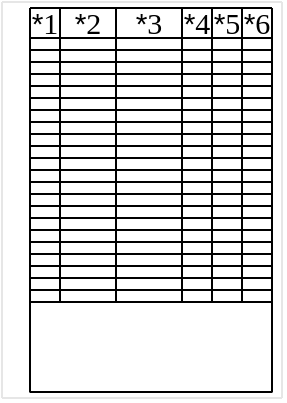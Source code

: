 <mxfile version="14.5.1" type="device"><diagram id="fWMgHjwgeKHoRminFSKL" name="Page-1"><mxGraphModel dx="739" dy="746" grid="1" gridSize="1" guides="1" tooltips="1" connect="1" arrows="1" fold="1" page="1" pageScale="1" pageWidth="280" pageHeight="200" math="0" shadow="0"><root><mxCell id="0"/><mxCell id="1" parent="0"/><mxCell id="yyQ3hnFOxFSLKmZT13JD-5" value="" style="endArrow=none;html=1;strokeColor=#E6E6E6;" parent="1" edge="1"><mxGeometry width="50" height="50" relative="1" as="geometry"><mxPoint x="70" y="-1" as="sourcePoint"/><mxPoint x="70" y="-199" as="targetPoint"/></mxGeometry></mxCell><mxCell id="yyQ3hnFOxFSLKmZT13JD-6" value="" style="endArrow=none;html=1;strokeColor=#E6E6E6;" parent="1" edge="1"><mxGeometry width="50" height="50" relative="1" as="geometry"><mxPoint x="210" y="-1" as="sourcePoint"/><mxPoint x="210" y="-199" as="targetPoint"/></mxGeometry></mxCell><mxCell id="yyQ3hnFOxFSLKmZT13JD-7" value="" style="endArrow=none;html=1;strokeColor=#E6E6E6;" parent="1" edge="1"><mxGeometry width="50" height="50" relative="1" as="geometry"><mxPoint x="210" y="-199" as="sourcePoint"/><mxPoint x="70" y="-199" as="targetPoint"/></mxGeometry></mxCell><mxCell id="yyQ3hnFOxFSLKmZT13JD-8" value="" style="endArrow=none;html=1;strokeColor=#E6E6E6;" parent="1" edge="1"><mxGeometry width="50" height="50" relative="1" as="geometry"><mxPoint x="210" y="-1" as="sourcePoint"/><mxPoint x="70" y="-1" as="targetPoint"/></mxGeometry></mxCell><mxCell id="yyQ3hnFOxFSLKmZT13JD-9" value="" style="endArrow=none;html=1;" parent="1" edge="1"><mxGeometry width="50" height="50" relative="1" as="geometry"><mxPoint x="84" y="-3.777" as="sourcePoint"/><mxPoint x="84" y="-196" as="targetPoint"/></mxGeometry></mxCell><mxCell id="yyQ3hnFOxFSLKmZT13JD-10" value="" style="endArrow=none;html=1;" parent="1" edge="1"><mxGeometry width="50" height="50" relative="1" as="geometry"><mxPoint x="205" y="-3.777" as="sourcePoint"/><mxPoint x="205" y="-196" as="targetPoint"/></mxGeometry></mxCell><mxCell id="yyQ3hnFOxFSLKmZT13JD-11" value="" style="endArrow=none;html=1;" parent="1" edge="1"><mxGeometry width="50" height="50" relative="1" as="geometry"><mxPoint x="205" y="-196" as="sourcePoint"/><mxPoint x="84" y="-196" as="targetPoint"/></mxGeometry></mxCell><mxCell id="yyQ3hnFOxFSLKmZT13JD-12" value="" style="endArrow=none;html=1;" parent="1" edge="1"><mxGeometry width="50" height="50" relative="1" as="geometry"><mxPoint x="205" y="-4" as="sourcePoint"/><mxPoint x="84.0" y="-4" as="targetPoint"/></mxGeometry></mxCell><mxCell id="V0tRKGm8w8IG-le7UdCK-32" value="&lt;font face=&quot;Helvetica&quot; style=&quot;font-size: 15px;&quot;&gt;*&lt;/font&gt;2" style="text;html=1;strokeColor=none;fillColor=none;align=center;verticalAlign=middle;whiteSpace=wrap;rounded=0;fontFamily=Verdana;fontSize=15;" parent="1" vertex="1"><mxGeometry x="100" y="-194" width="26" height="10" as="geometry"/></mxCell><mxCell id="J4jYNJ_OU-vNcCdSDR9g-6" value="" style="endArrow=none;html=1;" parent="1" edge="1"><mxGeometry width="50" height="50" relative="1" as="geometry"><mxPoint x="99" y="-49" as="sourcePoint"/><mxPoint x="99.0" y="-196.11" as="targetPoint"/></mxGeometry></mxCell><mxCell id="J4jYNJ_OU-vNcCdSDR9g-7" value="" style="endArrow=none;html=1;" parent="1" edge="1"><mxGeometry width="50" height="50" relative="1" as="geometry"><mxPoint x="127" y="-49" as="sourcePoint"/><mxPoint x="127.0" y="-196.11" as="targetPoint"/></mxGeometry></mxCell><mxCell id="J4jYNJ_OU-vNcCdSDR9g-8" value="" style="endArrow=none;html=1;" parent="1" edge="1"><mxGeometry width="50" height="50" relative="1" as="geometry"><mxPoint x="160" y="-49" as="sourcePoint"/><mxPoint x="160.0" y="-196.11" as="targetPoint"/></mxGeometry></mxCell><mxCell id="J4jYNJ_OU-vNcCdSDR9g-9" value="" style="endArrow=none;html=1;" parent="1" edge="1"><mxGeometry width="50" height="50" relative="1" as="geometry"><mxPoint x="175" y="-49" as="sourcePoint"/><mxPoint x="175.0" y="-196.11" as="targetPoint"/></mxGeometry></mxCell><mxCell id="J4jYNJ_OU-vNcCdSDR9g-10" value="" style="endArrow=none;html=1;" parent="1" edge="1"><mxGeometry width="50" height="50" relative="1" as="geometry"><mxPoint x="190" y="-49" as="sourcePoint"/><mxPoint x="190.0" y="-196.11" as="targetPoint"/></mxGeometry></mxCell><mxCell id="J4jYNJ_OU-vNcCdSDR9g-11" value="" style="endArrow=none;html=1;" parent="1" edge="1"><mxGeometry width="50" height="50" relative="1" as="geometry"><mxPoint x="205" y="-181" as="sourcePoint"/><mxPoint x="84" y="-181" as="targetPoint"/></mxGeometry></mxCell><mxCell id="J4jYNJ_OU-vNcCdSDR9g-12" value="&lt;font style=&quot;font-size: 15px&quot; face=&quot;Helvetica&quot;&gt;*&lt;/font&gt;3" style="text;html=1;strokeColor=none;fillColor=none;align=center;verticalAlign=middle;whiteSpace=wrap;rounded=0;fontFamily=Verdana;fontSize=15;" parent="1" vertex="1"><mxGeometry x="128" y="-194" width="31" height="10" as="geometry"/></mxCell><mxCell id="J4jYNJ_OU-vNcCdSDR9g-13" value="&lt;font face=&quot;Helvetica&quot; style=&quot;font-size: 15px;&quot;&gt;*&lt;/font&gt;1" style="text;html=1;strokeColor=none;fillColor=none;align=center;verticalAlign=middle;whiteSpace=wrap;rounded=0;fontFamily=Verdana;fontSize=15;" parent="1" vertex="1"><mxGeometry x="85" y="-194" width="13" height="10" as="geometry"/></mxCell><mxCell id="J4jYNJ_OU-vNcCdSDR9g-14" value="&lt;font face=&quot;Helvetica&quot; style=&quot;font-size: 15px;&quot;&gt;*&lt;/font&gt;6" style="text;html=1;strokeColor=none;fillColor=none;align=center;verticalAlign=middle;whiteSpace=wrap;rounded=0;fontFamily=Verdana;fontSize=15;" parent="1" vertex="1"><mxGeometry x="191" y="-194" width="13" height="10" as="geometry"/></mxCell><mxCell id="J4jYNJ_OU-vNcCdSDR9g-15" value="&lt;font face=&quot;Helvetica&quot; style=&quot;font-size: 15px;&quot;&gt;*&lt;/font&gt;5" style="text;html=1;strokeColor=none;fillColor=none;align=center;verticalAlign=middle;whiteSpace=wrap;rounded=0;fontFamily=Verdana;fontSize=15;" parent="1" vertex="1"><mxGeometry x="176" y="-194" width="13" height="10" as="geometry"/></mxCell><mxCell id="J4jYNJ_OU-vNcCdSDR9g-16" value="&lt;font face=&quot;Helvetica&quot; style=&quot;font-size: 15px&quot;&gt;*&lt;/font&gt;&lt;font style=&quot;font-size: 15px&quot;&gt;4&lt;/font&gt;" style="text;html=1;strokeColor=none;fillColor=none;align=center;verticalAlign=middle;whiteSpace=wrap;rounded=0;fontFamily=Verdana;fontSize=15;" parent="1" vertex="1"><mxGeometry x="161" y="-194" width="13" height="10" as="geometry"/></mxCell><mxCell id="J4jYNJ_OU-vNcCdSDR9g-17" value="" style="endArrow=none;html=1;" parent="1" edge="1"><mxGeometry width="50" height="50" relative="1" as="geometry"><mxPoint x="205" y="-175" as="sourcePoint"/><mxPoint x="84" y="-175" as="targetPoint"/></mxGeometry></mxCell><mxCell id="J4jYNJ_OU-vNcCdSDR9g-19" value="" style="endArrow=none;html=1;" parent="1" edge="1"><mxGeometry width="50" height="50" relative="1" as="geometry"><mxPoint x="205" y="-169" as="sourcePoint"/><mxPoint x="84" y="-169" as="targetPoint"/></mxGeometry></mxCell><mxCell id="J4jYNJ_OU-vNcCdSDR9g-20" value="" style="endArrow=none;html=1;" parent="1" edge="1"><mxGeometry width="50" height="50" relative="1" as="geometry"><mxPoint x="205" y="-163.0" as="sourcePoint"/><mxPoint x="84" y="-163.0" as="targetPoint"/></mxGeometry></mxCell><mxCell id="J4jYNJ_OU-vNcCdSDR9g-21" value="" style="endArrow=none;html=1;" parent="1" edge="1"><mxGeometry width="50" height="50" relative="1" as="geometry"><mxPoint x="205" y="-157" as="sourcePoint"/><mxPoint x="84" y="-157" as="targetPoint"/></mxGeometry></mxCell><mxCell id="J4jYNJ_OU-vNcCdSDR9g-22" value="" style="endArrow=none;html=1;" parent="1" edge="1"><mxGeometry width="50" height="50" relative="1" as="geometry"><mxPoint x="205" y="-151" as="sourcePoint"/><mxPoint x="84" y="-151" as="targetPoint"/></mxGeometry></mxCell><mxCell id="J4jYNJ_OU-vNcCdSDR9g-23" value="" style="endArrow=none;html=1;" parent="1" edge="1"><mxGeometry width="50" height="50" relative="1" as="geometry"><mxPoint x="205" y="-121" as="sourcePoint"/><mxPoint x="84" y="-121" as="targetPoint"/></mxGeometry></mxCell><mxCell id="J4jYNJ_OU-vNcCdSDR9g-24" value="" style="endArrow=none;html=1;" parent="1" edge="1"><mxGeometry width="50" height="50" relative="1" as="geometry"><mxPoint x="205" y="-127" as="sourcePoint"/><mxPoint x="84" y="-127" as="targetPoint"/></mxGeometry></mxCell><mxCell id="J4jYNJ_OU-vNcCdSDR9g-25" value="" style="endArrow=none;html=1;" parent="1" edge="1"><mxGeometry width="50" height="50" relative="1" as="geometry"><mxPoint x="205" y="-133" as="sourcePoint"/><mxPoint x="84" y="-133" as="targetPoint"/></mxGeometry></mxCell><mxCell id="J4jYNJ_OU-vNcCdSDR9g-26" value="" style="endArrow=none;html=1;" parent="1" edge="1"><mxGeometry width="50" height="50" relative="1" as="geometry"><mxPoint x="205" y="-139" as="sourcePoint"/><mxPoint x="84" y="-139" as="targetPoint"/></mxGeometry></mxCell><mxCell id="J4jYNJ_OU-vNcCdSDR9g-27" value="" style="endArrow=none;html=1;" parent="1" edge="1"><mxGeometry width="50" height="50" relative="1" as="geometry"><mxPoint x="205" y="-145" as="sourcePoint"/><mxPoint x="84" y="-145" as="targetPoint"/></mxGeometry></mxCell><mxCell id="J4jYNJ_OU-vNcCdSDR9g-28" value="" style="endArrow=none;html=1;" parent="1" edge="1"><mxGeometry width="50" height="50" relative="1" as="geometry"><mxPoint x="205" y="-121" as="sourcePoint"/><mxPoint x="84" y="-121" as="targetPoint"/></mxGeometry></mxCell><mxCell id="J4jYNJ_OU-vNcCdSDR9g-29" value="" style="endArrow=none;html=1;" parent="1" edge="1"><mxGeometry width="50" height="50" relative="1" as="geometry"><mxPoint x="205" y="-127" as="sourcePoint"/><mxPoint x="84" y="-127" as="targetPoint"/></mxGeometry></mxCell><mxCell id="J4jYNJ_OU-vNcCdSDR9g-30" value="" style="endArrow=none;html=1;" parent="1" edge="1"><mxGeometry width="50" height="50" relative="1" as="geometry"><mxPoint x="205" y="-133" as="sourcePoint"/><mxPoint x="84" y="-133" as="targetPoint"/></mxGeometry></mxCell><mxCell id="J4jYNJ_OU-vNcCdSDR9g-31" value="" style="endArrow=none;html=1;" parent="1" edge="1"><mxGeometry width="50" height="50" relative="1" as="geometry"><mxPoint x="205" y="-139" as="sourcePoint"/><mxPoint x="84" y="-139" as="targetPoint"/></mxGeometry></mxCell><mxCell id="J4jYNJ_OU-vNcCdSDR9g-32" value="" style="endArrow=none;html=1;" parent="1" edge="1"><mxGeometry width="50" height="50" relative="1" as="geometry"><mxPoint x="205" y="-145" as="sourcePoint"/><mxPoint x="84" y="-145" as="targetPoint"/></mxGeometry></mxCell><mxCell id="J4jYNJ_OU-vNcCdSDR9g-33" value="" style="endArrow=none;html=1;" parent="1" edge="1"><mxGeometry width="50" height="50" relative="1" as="geometry"><mxPoint x="205" y="-151" as="sourcePoint"/><mxPoint x="84" y="-151" as="targetPoint"/></mxGeometry></mxCell><mxCell id="J4jYNJ_OU-vNcCdSDR9g-34" value="" style="endArrow=none;html=1;" parent="1" edge="1"><mxGeometry width="50" height="50" relative="1" as="geometry"><mxPoint x="205" y="-157" as="sourcePoint"/><mxPoint x="84" y="-157" as="targetPoint"/></mxGeometry></mxCell><mxCell id="J4jYNJ_OU-vNcCdSDR9g-35" value="" style="endArrow=none;html=1;" parent="1" edge="1"><mxGeometry width="50" height="50" relative="1" as="geometry"><mxPoint x="205" y="-163" as="sourcePoint"/><mxPoint x="84" y="-163" as="targetPoint"/></mxGeometry></mxCell><mxCell id="J4jYNJ_OU-vNcCdSDR9g-36" value="" style="endArrow=none;html=1;" parent="1" edge="1"><mxGeometry width="50" height="50" relative="1" as="geometry"><mxPoint x="205" y="-67" as="sourcePoint"/><mxPoint x="84" y="-67" as="targetPoint"/></mxGeometry></mxCell><mxCell id="J4jYNJ_OU-vNcCdSDR9g-37" value="" style="endArrow=none;html=1;" parent="1" edge="1"><mxGeometry width="50" height="50" relative="1" as="geometry"><mxPoint x="205" y="-73" as="sourcePoint"/><mxPoint x="84" y="-73" as="targetPoint"/></mxGeometry></mxCell><mxCell id="J4jYNJ_OU-vNcCdSDR9g-38" value="" style="endArrow=none;html=1;" parent="1" edge="1"><mxGeometry width="50" height="50" relative="1" as="geometry"><mxPoint x="205" y="-79" as="sourcePoint"/><mxPoint x="84" y="-79" as="targetPoint"/></mxGeometry></mxCell><mxCell id="J4jYNJ_OU-vNcCdSDR9g-39" value="" style="endArrow=none;html=1;" parent="1" edge="1"><mxGeometry width="50" height="50" relative="1" as="geometry"><mxPoint x="205" y="-85" as="sourcePoint"/><mxPoint x="84" y="-85" as="targetPoint"/></mxGeometry></mxCell><mxCell id="J4jYNJ_OU-vNcCdSDR9g-40" value="" style="endArrow=none;html=1;" parent="1" edge="1"><mxGeometry width="50" height="50" relative="1" as="geometry"><mxPoint x="205" y="-91" as="sourcePoint"/><mxPoint x="84" y="-91" as="targetPoint"/></mxGeometry></mxCell><mxCell id="J4jYNJ_OU-vNcCdSDR9g-41" value="" style="endArrow=none;html=1;" parent="1" edge="1"><mxGeometry width="50" height="50" relative="1" as="geometry"><mxPoint x="205" y="-97" as="sourcePoint"/><mxPoint x="84" y="-97" as="targetPoint"/></mxGeometry></mxCell><mxCell id="J4jYNJ_OU-vNcCdSDR9g-42" value="" style="endArrow=none;html=1;" parent="1" edge="1"><mxGeometry width="50" height="50" relative="1" as="geometry"><mxPoint x="205" y="-103" as="sourcePoint"/><mxPoint x="84" y="-103" as="targetPoint"/></mxGeometry></mxCell><mxCell id="J4jYNJ_OU-vNcCdSDR9g-43" value="" style="endArrow=none;html=1;" parent="1" edge="1"><mxGeometry width="50" height="50" relative="1" as="geometry"><mxPoint x="205" y="-109" as="sourcePoint"/><mxPoint x="84" y="-109" as="targetPoint"/></mxGeometry></mxCell><mxCell id="J4jYNJ_OU-vNcCdSDR9g-44" value="" style="endArrow=none;html=1;" parent="1" edge="1"><mxGeometry width="50" height="50" relative="1" as="geometry"><mxPoint x="205" y="-115" as="sourcePoint"/><mxPoint x="84" y="-115" as="targetPoint"/></mxGeometry></mxCell><mxCell id="J4jYNJ_OU-vNcCdSDR9g-46" value="" style="endArrow=none;html=1;" parent="1" edge="1"><mxGeometry width="50" height="50" relative="1" as="geometry"><mxPoint x="205" y="-67" as="sourcePoint"/><mxPoint x="84" y="-67" as="targetPoint"/></mxGeometry></mxCell><mxCell id="J4jYNJ_OU-vNcCdSDR9g-47" value="" style="endArrow=none;html=1;" parent="1" edge="1"><mxGeometry width="50" height="50" relative="1" as="geometry"><mxPoint x="205" y="-73" as="sourcePoint"/><mxPoint x="84" y="-73" as="targetPoint"/></mxGeometry></mxCell><mxCell id="J4jYNJ_OU-vNcCdSDR9g-48" value="" style="endArrow=none;html=1;" parent="1" edge="1"><mxGeometry width="50" height="50" relative="1" as="geometry"><mxPoint x="205" y="-79" as="sourcePoint"/><mxPoint x="84" y="-79" as="targetPoint"/></mxGeometry></mxCell><mxCell id="J4jYNJ_OU-vNcCdSDR9g-49" value="" style="endArrow=none;html=1;" parent="1" edge="1"><mxGeometry width="50" height="50" relative="1" as="geometry"><mxPoint x="205" y="-85" as="sourcePoint"/><mxPoint x="84" y="-85" as="targetPoint"/></mxGeometry></mxCell><mxCell id="J4jYNJ_OU-vNcCdSDR9g-50" value="" style="endArrow=none;html=1;" parent="1" edge="1"><mxGeometry width="50" height="50" relative="1" as="geometry"><mxPoint x="205" y="-91" as="sourcePoint"/><mxPoint x="84" y="-91" as="targetPoint"/></mxGeometry></mxCell><mxCell id="J4jYNJ_OU-vNcCdSDR9g-51" value="" style="endArrow=none;html=1;" parent="1" edge="1"><mxGeometry width="50" height="50" relative="1" as="geometry"><mxPoint x="205" y="-97" as="sourcePoint"/><mxPoint x="84" y="-97" as="targetPoint"/></mxGeometry></mxCell><mxCell id="J4jYNJ_OU-vNcCdSDR9g-52" value="" style="endArrow=none;html=1;" parent="1" edge="1"><mxGeometry width="50" height="50" relative="1" as="geometry"><mxPoint x="205" y="-103" as="sourcePoint"/><mxPoint x="84" y="-103" as="targetPoint"/></mxGeometry></mxCell><mxCell id="J4jYNJ_OU-vNcCdSDR9g-53" value="" style="endArrow=none;html=1;" parent="1" edge="1"><mxGeometry width="50" height="50" relative="1" as="geometry"><mxPoint x="205" y="-109" as="sourcePoint"/><mxPoint x="84" y="-109" as="targetPoint"/></mxGeometry></mxCell><mxCell id="J4jYNJ_OU-vNcCdSDR9g-54" value="" style="endArrow=none;html=1;" parent="1" edge="1"><mxGeometry width="50" height="50" relative="1" as="geometry"><mxPoint x="205" y="-115" as="sourcePoint"/><mxPoint x="84" y="-115" as="targetPoint"/></mxGeometry></mxCell><mxCell id="J4jYNJ_OU-vNcCdSDR9g-62" value="" style="endArrow=none;html=1;" parent="1" edge="1"><mxGeometry width="50" height="50" relative="1" as="geometry"><mxPoint x="205" y="-49" as="sourcePoint"/><mxPoint x="84" y="-49" as="targetPoint"/></mxGeometry></mxCell><mxCell id="J4jYNJ_OU-vNcCdSDR9g-63" value="" style="endArrow=none;html=1;" parent="1" edge="1"><mxGeometry width="50" height="50" relative="1" as="geometry"><mxPoint x="205" y="-55" as="sourcePoint"/><mxPoint x="84" y="-55" as="targetPoint"/></mxGeometry></mxCell><mxCell id="J4jYNJ_OU-vNcCdSDR9g-64" value="" style="endArrow=none;html=1;" parent="1" edge="1"><mxGeometry width="50" height="50" relative="1" as="geometry"><mxPoint x="205" y="-61" as="sourcePoint"/><mxPoint x="84" y="-61" as="targetPoint"/></mxGeometry></mxCell></root></mxGraphModel></diagram></mxfile>